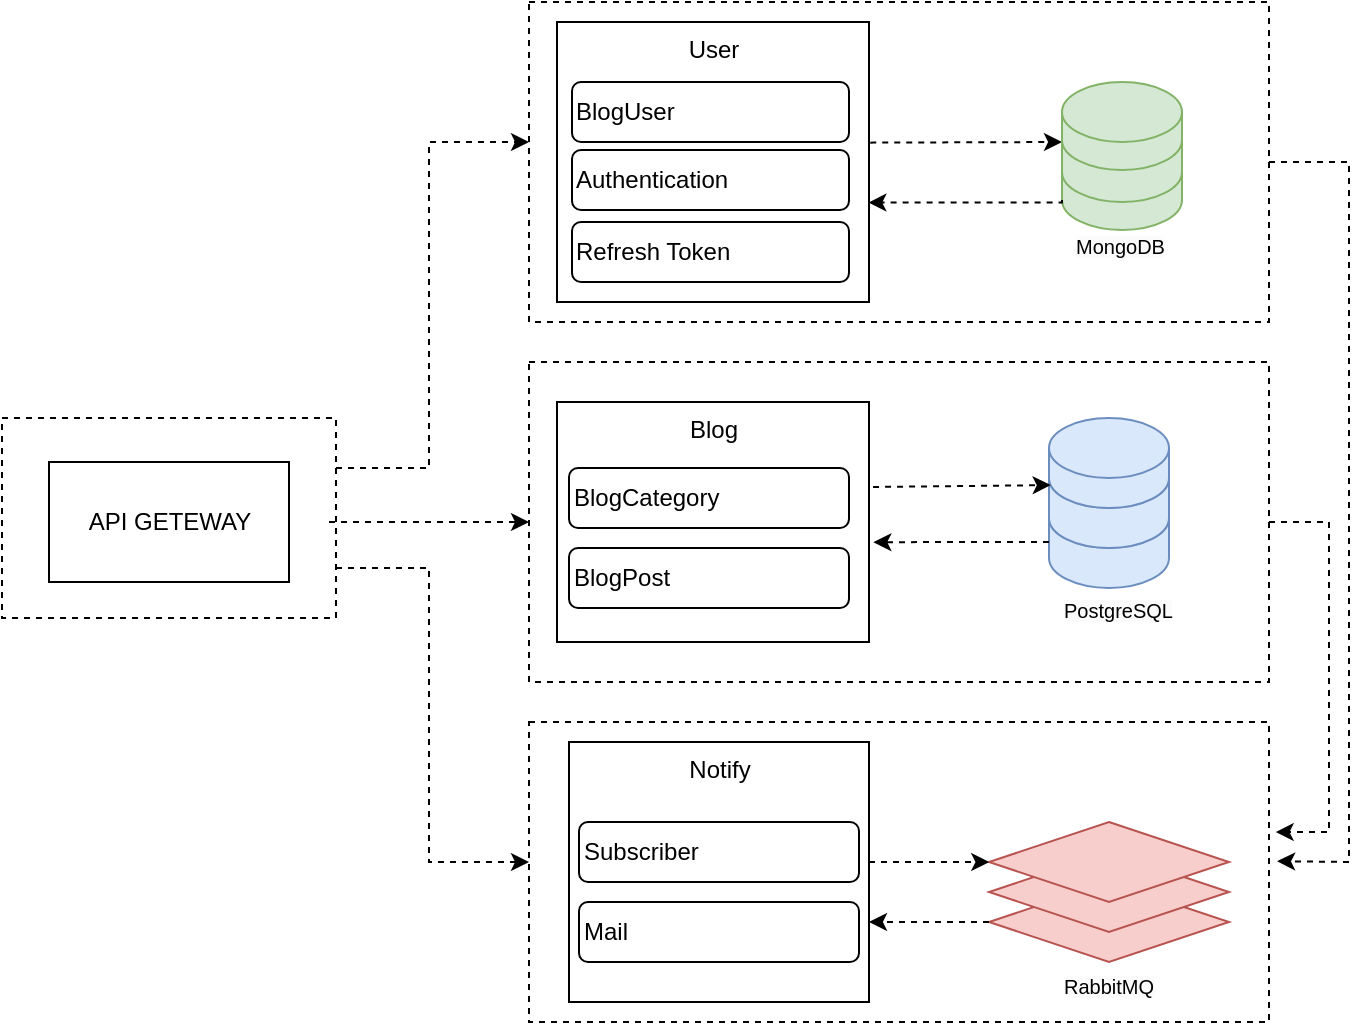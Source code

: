 <mxfile version="21.0.10" type="device"><diagram name="Страница 1" id="eEouIDegeF4pDI9hcmlX"><mxGraphModel dx="1443" dy="830" grid="1" gridSize="10" guides="1" tooltips="1" connect="1" arrows="1" fold="1" page="1" pageScale="1" pageWidth="827" pageHeight="1169" math="0" shadow="0"><root><mxCell id="0"/><mxCell id="1" parent="0"/><mxCell id="G11tu2CTrr14v6RRKPdj-10" value="" style="rounded=0;whiteSpace=wrap;html=1;fillColor=none;dashed=1;" vertex="1" parent="1"><mxGeometry x="90" y="508" width="167" height="100" as="geometry"/></mxCell><mxCell id="G11tu2CTrr14v6RRKPdj-24" value="" style="rounded=0;whiteSpace=wrap;html=1;fillColor=none;dashed=1;" vertex="1" parent="1"><mxGeometry x="353.5" y="300" width="370" height="160" as="geometry"/></mxCell><mxCell id="G11tu2CTrr14v6RRKPdj-22" value="" style="rounded=0;whiteSpace=wrap;html=1;fillColor=none;dashed=1;" vertex="1" parent="1"><mxGeometry x="353.5" y="660" width="370" height="150" as="geometry"/></mxCell><mxCell id="G11tu2CTrr14v6RRKPdj-23" value="" style="rounded=0;whiteSpace=wrap;html=1;fillColor=none;dashed=1;" vertex="1" parent="1"><mxGeometry x="353.5" y="480" width="370" height="160" as="geometry"/></mxCell><mxCell id="G11tu2CTrr14v6RRKPdj-26" value="" style="shape=cylinder3;whiteSpace=wrap;html=1;boundedLbl=1;backgroundOutline=1;size=15;fillColor=#d5e8d4;strokeColor=#82b366;" vertex="1" parent="1"><mxGeometry x="620" y="364" width="60" height="50" as="geometry"/></mxCell><mxCell id="G11tu2CTrr14v6RRKPdj-5" value="API GETEWAY" style="rounded=0;whiteSpace=wrap;html=1;" vertex="1" parent="1"><mxGeometry x="113.5" y="530" width="120" height="60" as="geometry"/></mxCell><mxCell id="G11tu2CTrr14v6RRKPdj-11" value="" style="endArrow=classic;html=1;rounded=0;exitX=1;exitY=0.25;exitDx=0;exitDy=0;dashed=1;" edge="1" parent="1" source="G11tu2CTrr14v6RRKPdj-10"><mxGeometry relative="1" as="geometry"><mxPoint x="181.5" y="530" as="sourcePoint"/><mxPoint x="353.5" y="370" as="targetPoint"/><Array as="points"><mxPoint x="303.5" y="533"/><mxPoint x="303.5" y="370"/></Array></mxGeometry></mxCell><mxCell id="G11tu2CTrr14v6RRKPdj-13" value="" style="endArrow=classic;html=1;rounded=0;exitX=1;exitY=0.75;exitDx=0;exitDy=0;dashed=1;" edge="1" parent="1" source="G11tu2CTrr14v6RRKPdj-10"><mxGeometry relative="1" as="geometry"><mxPoint x="267.5" y="595" as="sourcePoint"/><mxPoint x="353.5" y="730" as="targetPoint"/><Array as="points"><mxPoint x="303.5" y="583"/><mxPoint x="303.5" y="730"/></Array></mxGeometry></mxCell><mxCell id="G11tu2CTrr14v6RRKPdj-15" value="" style="endArrow=classic;html=1;rounded=0;dashed=1;entryX=0;entryY=0.5;entryDx=0;entryDy=0;" edge="1" parent="1" target="G11tu2CTrr14v6RRKPdj-23"><mxGeometry relative="1" as="geometry"><mxPoint x="253.5" y="560" as="sourcePoint"/><mxPoint x="353.5" y="610" as="targetPoint"/><Array as="points"><mxPoint x="283.5" y="560"/><mxPoint x="323.5" y="560"/></Array></mxGeometry></mxCell><mxCell id="G11tu2CTrr14v6RRKPdj-51" style="edgeStyle=orthogonalEdgeStyle;rounded=0;orthogonalLoop=1;jettySize=auto;html=1;exitX=1.004;exitY=0.431;exitDx=0;exitDy=0;dashed=1;exitPerimeter=0;entryX=0;entryY=0;entryDx=0;entryDy=20;entryPerimeter=0;" edge="1" parent="1" source="G11tu2CTrr14v6RRKPdj-18" target="G11tu2CTrr14v6RRKPdj-28"><mxGeometry relative="1" as="geometry"><mxPoint x="593.5" y="370" as="targetPoint"/><Array as="points"><mxPoint x="526" y="370"/><mxPoint x="554" y="370"/></Array></mxGeometry></mxCell><mxCell id="G11tu2CTrr14v6RRKPdj-18" value="User" style="rounded=0;whiteSpace=wrap;html=1;align=center;verticalAlign=top;" vertex="1" parent="1"><mxGeometry x="367.5" y="310" width="156" height="140" as="geometry"/></mxCell><mxCell id="G11tu2CTrr14v6RRKPdj-19" value="Blog" style="rounded=0;whiteSpace=wrap;html=1;verticalAlign=top;align=center;" vertex="1" parent="1"><mxGeometry x="367.5" y="500" width="156" height="120" as="geometry"/></mxCell><mxCell id="G11tu2CTrr14v6RRKPdj-20" value="Notify" style="rounded=0;whiteSpace=wrap;html=1;align=center;verticalAlign=top;" vertex="1" parent="1"><mxGeometry x="373.5" y="670" width="150" height="130" as="geometry"/></mxCell><mxCell id="G11tu2CTrr14v6RRKPdj-53" style="edgeStyle=orthogonalEdgeStyle;rounded=0;orthogonalLoop=1;jettySize=auto;html=1;dashed=1;entryX=0.998;entryY=0.645;entryDx=0;entryDy=0;entryPerimeter=0;exitX=0;exitY=1;exitDx=0;exitDy=-15;exitPerimeter=0;" edge="1" parent="1" source="G11tu2CTrr14v6RRKPdj-26" target="G11tu2CTrr14v6RRKPdj-18"><mxGeometry relative="1" as="geometry"><mxPoint x="593.5" y="403" as="sourcePoint"/><mxPoint x="487.5" y="403" as="targetPoint"/><Array as="points"><mxPoint x="620" y="400"/></Array></mxGeometry></mxCell><mxCell id="G11tu2CTrr14v6RRKPdj-28" value="" style="shape=cylinder3;whiteSpace=wrap;html=1;boundedLbl=1;backgroundOutline=1;size=15;fillColor=#d5e8d4;strokeColor=#82b366;" vertex="1" parent="1"><mxGeometry x="620" y="350" width="60" height="50" as="geometry"/></mxCell><mxCell id="G11tu2CTrr14v6RRKPdj-29" value="" style="shape=cylinder3;whiteSpace=wrap;html=1;boundedLbl=1;backgroundOutline=1;size=15;fillColor=#d5e8d4;strokeColor=#82b366;" vertex="1" parent="1"><mxGeometry x="620" y="340" width="60" height="44" as="geometry"/></mxCell><mxCell id="G11tu2CTrr14v6RRKPdj-31" value="" style="shape=cylinder3;whiteSpace=wrap;html=1;boundedLbl=1;backgroundOutline=1;size=15;fillColor=#dae8fc;strokeColor=#6c8ebf;" vertex="1" parent="1"><mxGeometry x="613.5" y="543" width="60" height="50" as="geometry"/></mxCell><mxCell id="G11tu2CTrr14v6RRKPdj-32" value="" style="shape=cylinder3;whiteSpace=wrap;html=1;boundedLbl=1;backgroundOutline=1;size=15;fillColor=#dae8fc;strokeColor=#6c8ebf;" vertex="1" parent="1"><mxGeometry x="613.5" y="523" width="60" height="50" as="geometry"/></mxCell><mxCell id="G11tu2CTrr14v6RRKPdj-33" value="" style="shape=cylinder3;whiteSpace=wrap;html=1;boundedLbl=1;backgroundOutline=1;size=15;fillColor=#dae8fc;strokeColor=#6c8ebf;" vertex="1" parent="1"><mxGeometry x="613.5" y="508" width="60" height="45" as="geometry"/></mxCell><mxCell id="G11tu2CTrr14v6RRKPdj-35" value="" style="rhombus;whiteSpace=wrap;html=1;fillColor=#f8cecc;strokeColor=#b85450;" vertex="1" parent="1"><mxGeometry x="583.5" y="740" width="120" height="40" as="geometry"/></mxCell><mxCell id="G11tu2CTrr14v6RRKPdj-38" value="" style="rhombus;whiteSpace=wrap;html=1;fillColor=#f8cecc;strokeColor=#b85450;" vertex="1" parent="1"><mxGeometry x="583.5" y="725" width="120" height="40" as="geometry"/></mxCell><mxCell id="G11tu2CTrr14v6RRKPdj-39" value="" style="rhombus;whiteSpace=wrap;html=1;fillColor=#f8cecc;strokeColor=#b85450;" vertex="1" parent="1"><mxGeometry x="583.5" y="710" width="120" height="40" as="geometry"/></mxCell><mxCell id="G11tu2CTrr14v6RRKPdj-46" value="&lt;span style=&quot;color: rgb(0, 0, 0); font-family: Helvetica; font-size: 10px; font-style: normal; font-variant-ligatures: normal; font-variant-caps: normal; font-weight: 400; letter-spacing: normal; orphans: 2; text-align: center; text-indent: 0px; text-transform: none; widows: 2; word-spacing: 0px; -webkit-text-stroke-width: 0px; background-color: rgb(251, 251, 251); text-decoration-thickness: initial; text-decoration-style: initial; text-decoration-color: initial; float: none; display: inline !important;&quot;&gt;MongoDB&lt;/span&gt;" style="text;whiteSpace=wrap;html=1;fontSize=10;" vertex="1" parent="1"><mxGeometry x="625" y="410" width="50" height="12" as="geometry"/></mxCell><mxCell id="G11tu2CTrr14v6RRKPdj-47" value="&lt;span style=&quot;color: rgb(0, 0, 0); font-family: Helvetica; font-size: 10px; font-style: normal; font-variant-ligatures: normal; font-variant-caps: normal; font-weight: 400; letter-spacing: normal; orphans: 2; text-align: center; text-indent: 0px; text-transform: none; widows: 2; word-spacing: 0px; -webkit-text-stroke-width: 0px; background-color: rgb(251, 251, 251); text-decoration-thickness: initial; text-decoration-style: initial; text-decoration-color: initial; float: none; display: inline !important;&quot;&gt;PostgreSQL&lt;/span&gt;" style="text;whiteSpace=wrap;html=1;fontSize=10;" vertex="1" parent="1"><mxGeometry x="618.5" y="592" width="50" height="20" as="geometry"/></mxCell><mxCell id="G11tu2CTrr14v6RRKPdj-49" value="&lt;span style=&quot;color: rgb(0, 0, 0); font-family: Helvetica; font-size: 10px; font-style: normal; font-variant-ligatures: normal; font-variant-caps: normal; font-weight: 400; letter-spacing: normal; orphans: 2; text-align: center; text-indent: 0px; text-transform: none; widows: 2; word-spacing: 0px; -webkit-text-stroke-width: 0px; background-color: rgb(251, 251, 251); text-decoration-thickness: initial; text-decoration-style: initial; text-decoration-color: initial; float: none; display: inline !important;&quot;&gt;RabbitMQ&lt;/span&gt;" style="text;whiteSpace=wrap;html=1;fontSize=10;" vertex="1" parent="1"><mxGeometry x="618.5" y="780" width="50" height="20" as="geometry"/></mxCell><mxCell id="G11tu2CTrr14v6RRKPdj-62" value="" style="endArrow=classic;html=1;rounded=0;dashed=1;exitX=1.013;exitY=0.354;exitDx=0;exitDy=0;entryX=0.014;entryY=0.371;entryDx=0;entryDy=0;entryPerimeter=0;exitPerimeter=0;" edge="1" parent="1" source="G11tu2CTrr14v6RRKPdj-19" target="G11tu2CTrr14v6RRKPdj-32"><mxGeometry width="50" height="50" relative="1" as="geometry"><mxPoint x="483.5" y="553" as="sourcePoint"/><mxPoint x="613.5" y="550" as="targetPoint"/></mxGeometry></mxCell><mxCell id="G11tu2CTrr14v6RRKPdj-63" value="" style="endArrow=classic;html=1;rounded=0;dashed=1;entryX=1.014;entryY=0.584;entryDx=0;entryDy=0;entryPerimeter=0;" edge="1" parent="1" target="G11tu2CTrr14v6RRKPdj-19"><mxGeometry width="50" height="50" relative="1" as="geometry"><mxPoint x="613.5" y="570" as="sourcePoint"/><mxPoint x="483.5" y="570" as="targetPoint"/></mxGeometry></mxCell><mxCell id="G11tu2CTrr14v6RRKPdj-70" value="" style="endArrow=classic;html=1;rounded=0;exitX=0;exitY=0.5;exitDx=0;exitDy=0;dashed=1;" edge="1" parent="1" source="G11tu2CTrr14v6RRKPdj-35"><mxGeometry width="50" height="50" relative="1" as="geometry"><mxPoint x="483.5" y="780" as="sourcePoint"/><mxPoint x="523.5" y="760" as="targetPoint"/></mxGeometry></mxCell><mxCell id="G11tu2CTrr14v6RRKPdj-97" value="" style="endArrow=classic;html=1;rounded=0;dashed=1;entryX=0.622;entryY=0.467;entryDx=0;entryDy=0;entryPerimeter=0;" edge="1" parent="1" target="G11tu2CTrr14v6RRKPdj-22"><mxGeometry width="50" height="50" relative="1" as="geometry"><mxPoint x="523.5" y="730" as="sourcePoint"/><mxPoint x="573.5" y="734" as="targetPoint"/></mxGeometry></mxCell><mxCell id="G11tu2CTrr14v6RRKPdj-98" value="BlogUser" style="rounded=1;whiteSpace=wrap;html=1;glass=0;align=left;" vertex="1" parent="1"><mxGeometry x="375" y="340" width="138.5" height="30" as="geometry"/></mxCell><mxCell id="G11tu2CTrr14v6RRKPdj-99" value="Authentication" style="rounded=1;whiteSpace=wrap;html=1;align=left;" vertex="1" parent="1"><mxGeometry x="375" y="374" width="138.5" height="30" as="geometry"/></mxCell><mxCell id="G11tu2CTrr14v6RRKPdj-100" value="Refresh Token" style="rounded=1;whiteSpace=wrap;html=1;align=left;" vertex="1" parent="1"><mxGeometry x="375" y="410" width="138.5" height="30" as="geometry"/></mxCell><mxCell id="G11tu2CTrr14v6RRKPdj-101" value="BlogCategory" style="rounded=1;whiteSpace=wrap;html=1;align=left;" vertex="1" parent="1"><mxGeometry x="373.5" y="533" width="140" height="30" as="geometry"/></mxCell><mxCell id="G11tu2CTrr14v6RRKPdj-102" value="BlogPost" style="rounded=1;whiteSpace=wrap;html=1;align=left;" vertex="1" parent="1"><mxGeometry x="373.5" y="573" width="140" height="30" as="geometry"/></mxCell><mxCell id="G11tu2CTrr14v6RRKPdj-103" value="Subscriber" style="rounded=1;whiteSpace=wrap;html=1;align=left;" vertex="1" parent="1"><mxGeometry x="378.5" y="710" width="140" height="30" as="geometry"/></mxCell><mxCell id="G11tu2CTrr14v6RRKPdj-104" value="Mail" style="rounded=1;whiteSpace=wrap;html=1;align=left;" vertex="1" parent="1"><mxGeometry x="378.5" y="750" width="140" height="30" as="geometry"/></mxCell><mxCell id="G11tu2CTrr14v6RRKPdj-110" value="" style="endArrow=classic;html=1;rounded=0;entryX=1.011;entryY=0.464;entryDx=0;entryDy=0;entryPerimeter=0;exitX=1;exitY=0.5;exitDx=0;exitDy=0;dashed=1;" edge="1" parent="1" source="G11tu2CTrr14v6RRKPdj-24" target="G11tu2CTrr14v6RRKPdj-22"><mxGeometry width="50" height="50" relative="1" as="geometry"><mxPoint x="713.5" y="570" as="sourcePoint"/><mxPoint x="763.5" y="520" as="targetPoint"/><Array as="points"><mxPoint x="763.5" y="380"/><mxPoint x="763.5" y="730"/></Array></mxGeometry></mxCell><mxCell id="G11tu2CTrr14v6RRKPdj-111" value="" style="endArrow=classic;html=1;rounded=0;entryX=1.009;entryY=0.367;entryDx=0;entryDy=0;entryPerimeter=0;exitX=1;exitY=0.5;exitDx=0;exitDy=0;dashed=1;" edge="1" parent="1" source="G11tu2CTrr14v6RRKPdj-23" target="G11tu2CTrr14v6RRKPdj-22"><mxGeometry width="50" height="50" relative="1" as="geometry"><mxPoint x="743.5" y="650" as="sourcePoint"/><mxPoint x="793.5" y="600" as="targetPoint"/><Array as="points"><mxPoint x="753.5" y="560"/><mxPoint x="753.5" y="715"/></Array></mxGeometry></mxCell></root></mxGraphModel></diagram></mxfile>
